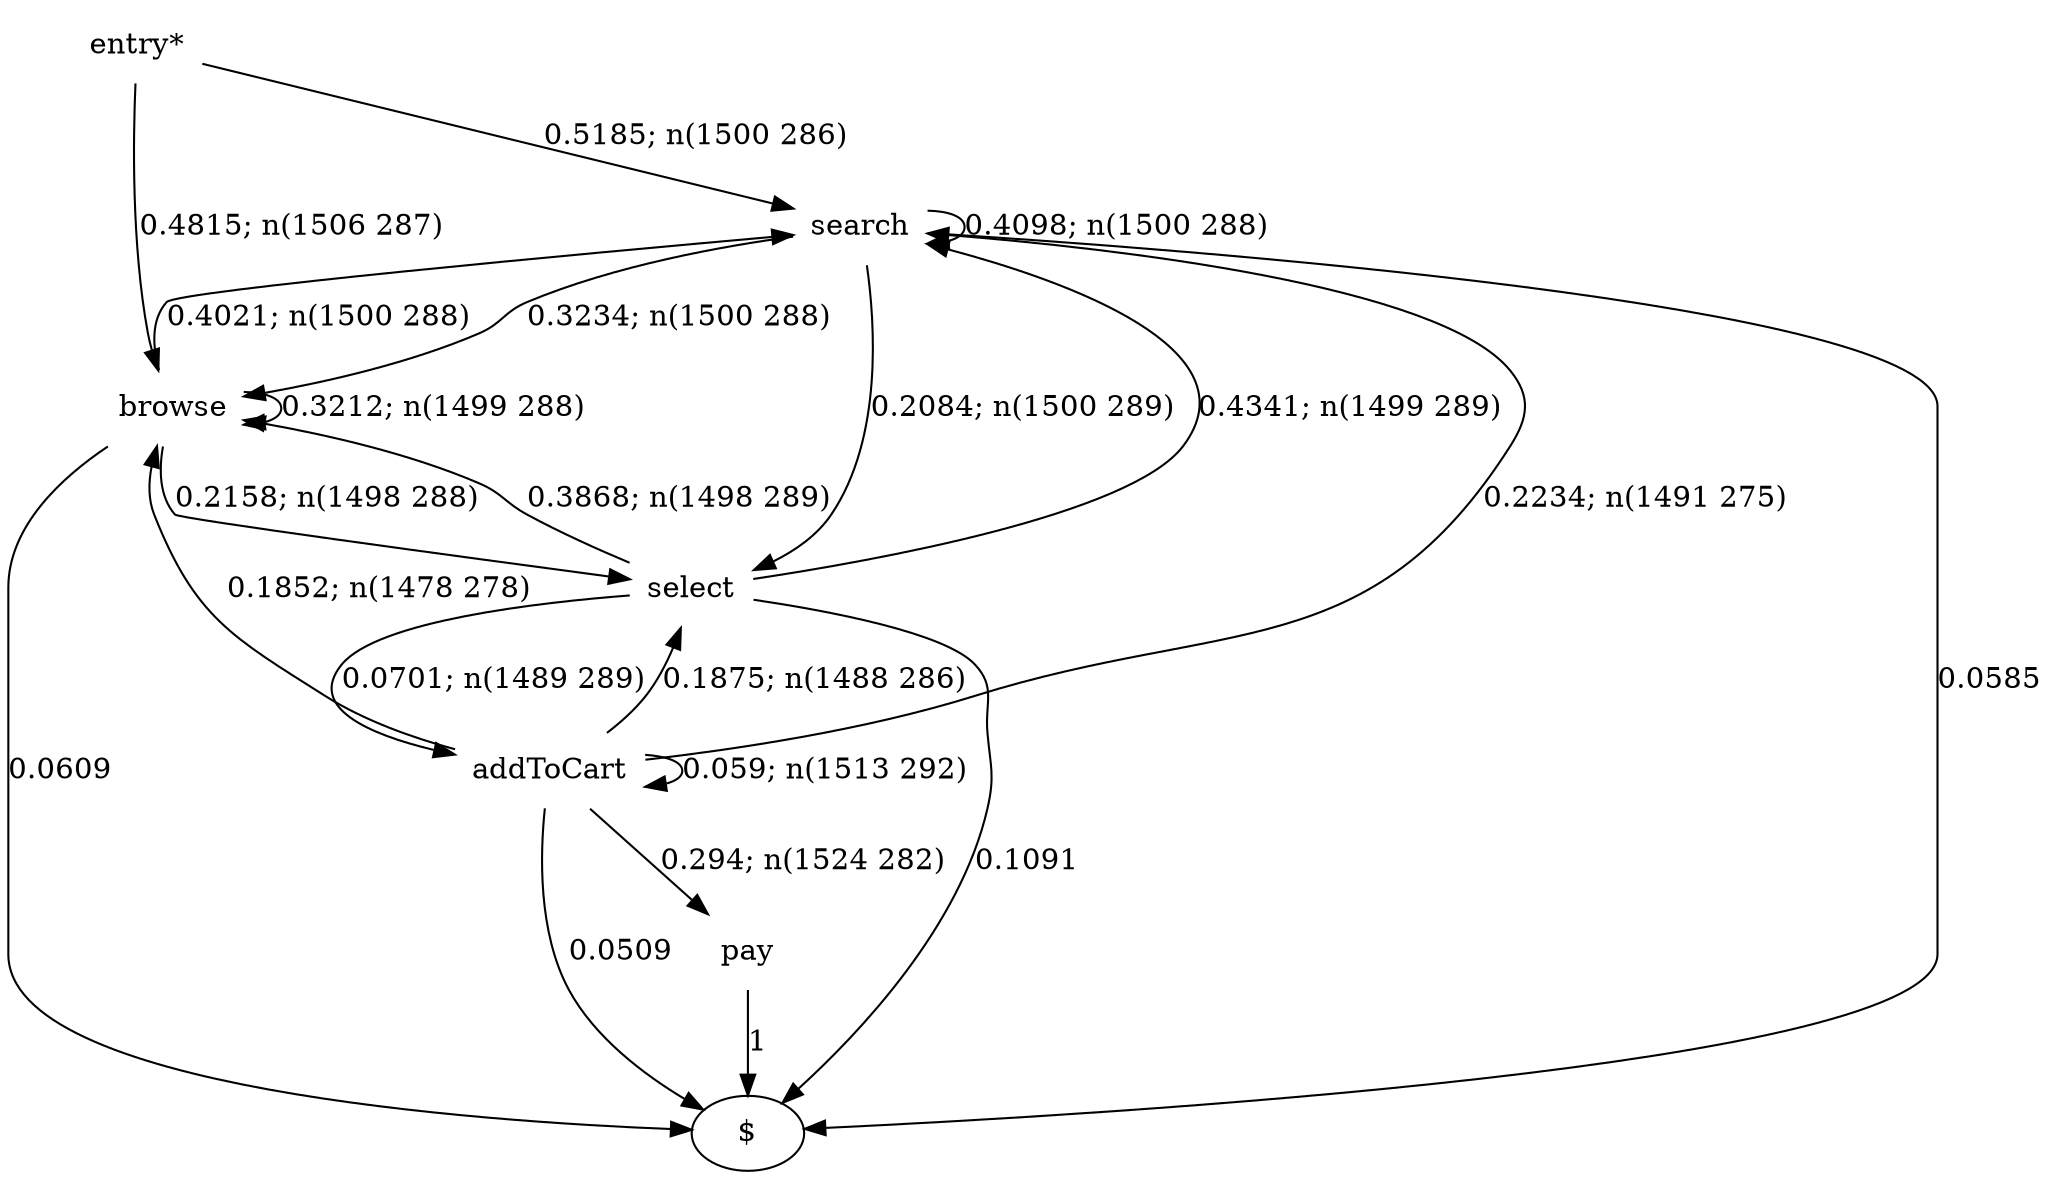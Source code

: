 digraph G {"entry*" [label="entry*",shape=none];"search" [label="search",shape=none];"browse" [label="browse",shape=none];"select" [label="select",shape=none];"addToCart" [label="addToCart",shape=none];"pay" [label="pay",shape=none];"entry*"->"search" [style=solid,label="0.5185; n(1500 286)"];"entry*"->"browse" [style=solid,label="0.4815; n(1506 287)"];"search"->"search" [style=solid,label="0.4098; n(1500 288)"];"search"->"browse" [style=solid,label="0.3234; n(1500 288)"];"search"->"select" [style=solid,label="0.2084; n(1500 289)"];"search"->"$" [style=solid,label="0.0585"];"browse"->"search" [style=solid,label="0.4021; n(1500 288)"];"browse"->"browse" [style=solid,label="0.3212; n(1499 288)"];"browse"->"select" [style=solid,label="0.2158; n(1498 288)"];"browse"->"$" [style=solid,label="0.0609"];"select"->"search" [style=solid,label="0.4341; n(1499 289)"];"select"->"browse" [style=solid,label="0.3868; n(1498 289)"];"select"->"addToCart" [style=solid,label="0.0701; n(1489 289)"];"select"->"$" [style=solid,label="0.1091"];"addToCart"->"search" [style=solid,label="0.2234; n(1491 275)"];"addToCart"->"browse" [style=solid,label="0.1852; n(1478 278)"];"addToCart"->"select" [style=solid,label="0.1875; n(1488 286)"];"addToCart"->"addToCart" [style=solid,label="0.059; n(1513 292)"];"addToCart"->"pay" [style=solid,label="0.294; n(1524 282)"];"addToCart"->"$" [style=solid,label="0.0509"];"pay"->"$" [style=solid,label="1"];}